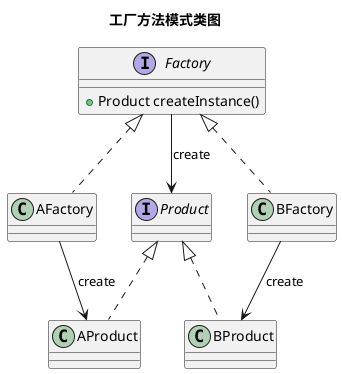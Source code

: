 @startuml
title 工厂方法模式类图

interface Product
class AProduct
class BProduct
interface Factory {
    + Product createInstance()
}
class AFactory
class BFactory

Product <|.. AProduct
Product <|.. BProduct
Factory <|.. AFactory
Factory <|.. BFactory
Factory -> Product: create
AFactory --> AProduct: create
BFactory --> BProduct: create
@enduml